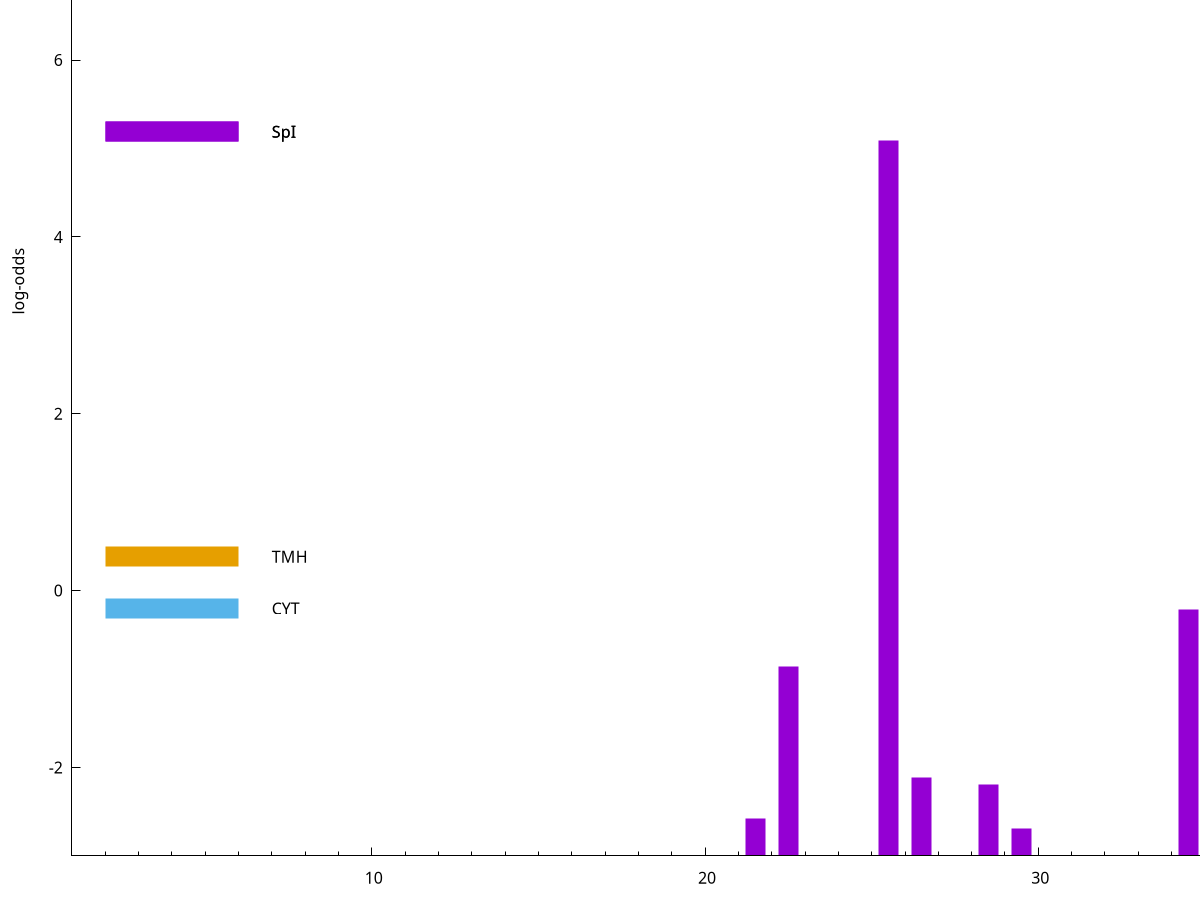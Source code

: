 set title "LipoP predictions for SRR5666424.gff"
set size 2., 1.4
set xrange [1:70] 
set mxtics 10
set yrange [-3:10]
set y2range [0:13]
set ylabel "log-odds"
set term postscript eps color solid "Helvetica" 30
set output "SRR5666424.gff.eps"
set arrow from 2,5.18771 to 6,5.18771 nohead lt 1 lw 20
set label "SpI" at 7,5.18771
set arrow from 2,0.382629 to 6,0.382629 nohead lt 4 lw 20
set label "TMH" at 7,0.382629
set arrow from 2,-0.200913 to 6,-0.200913 nohead lt 3 lw 20
set label "CYT" at 7,-0.200913
set arrow from 2,5.18771 to 6,5.18771 nohead lt 1 lw 20
set label "SpI" at 7,5.18771
# NOTE: The scores below are the log-odds scores with the threshold
# NOTE: subtracted (a hack to make gnuplot make the histogram all
# NOTE: look nice).
plot "-" axes x1y2 title "" with impulses lt 1 lw 20
25.500000 8.085210
34.500000 2.789983
22.500000 2.143864
26.500000 0.890790
28.500000 0.802790
21.500000 0.423960
29.500000 0.311180
e
exit
